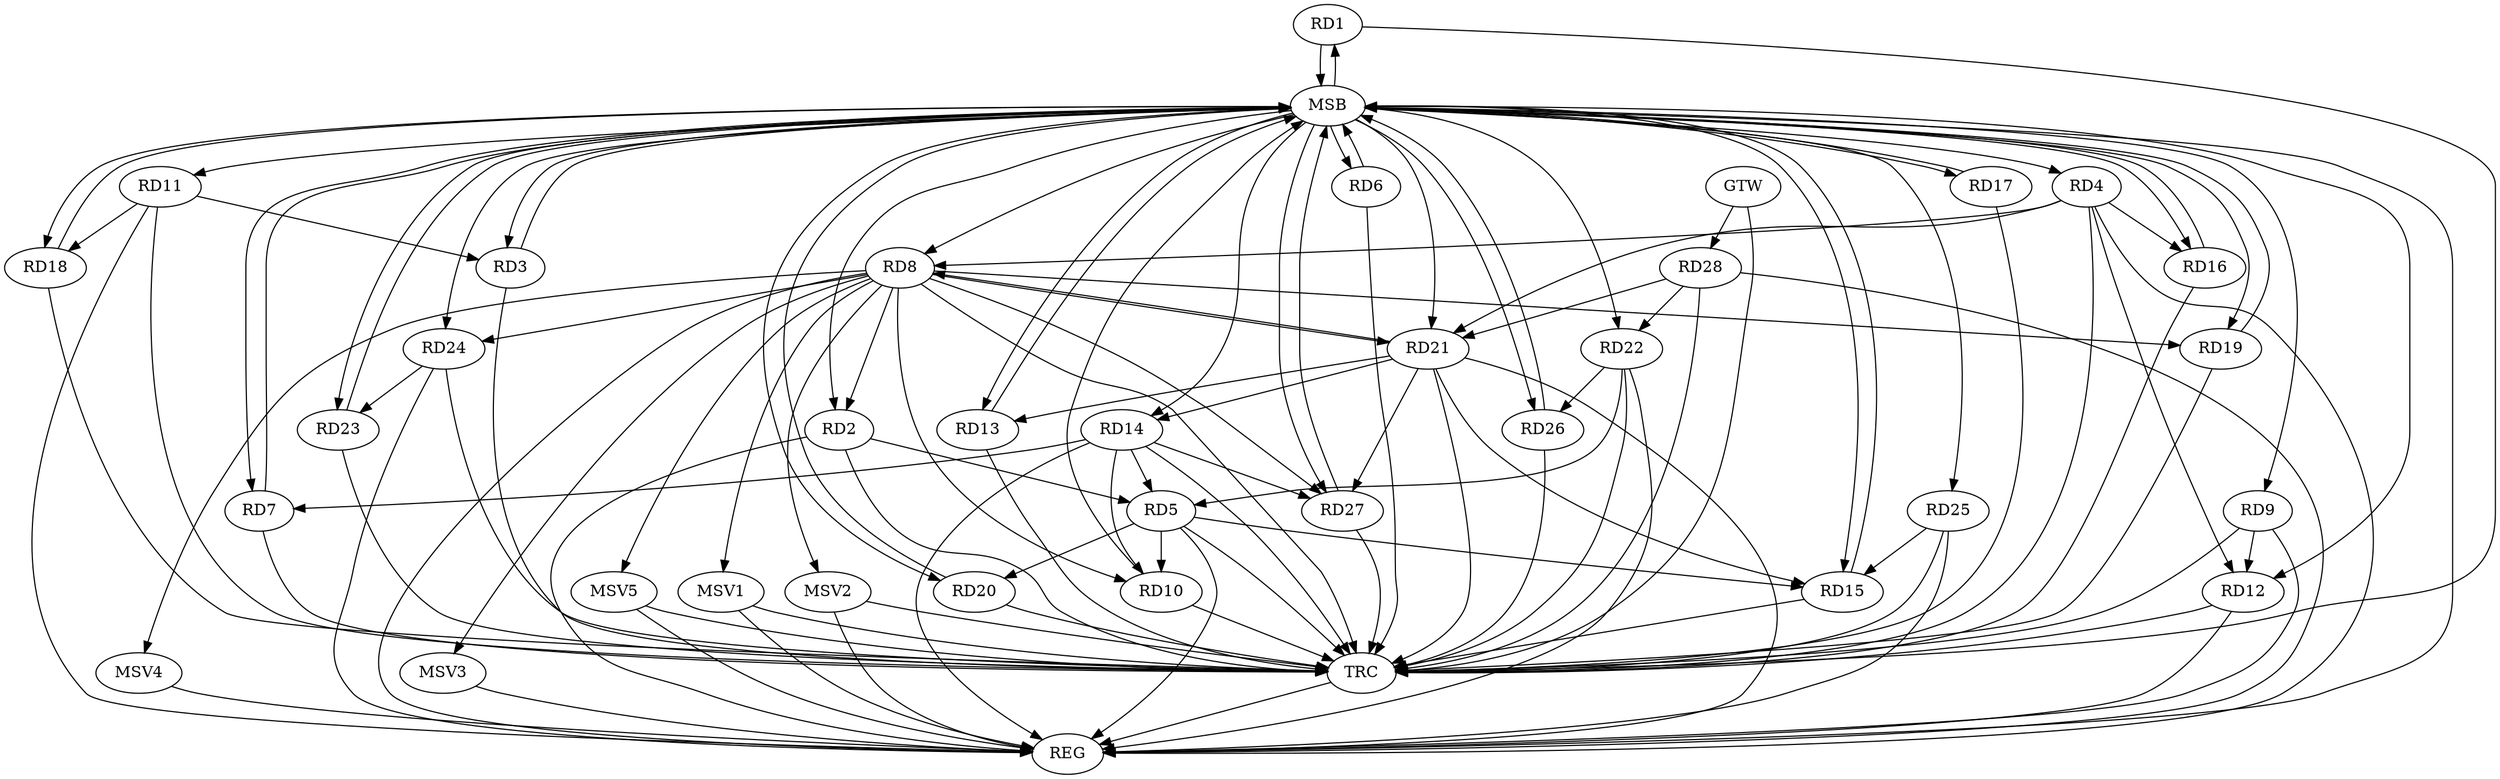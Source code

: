 strict digraph G {
  RD1 [ label="RD1" ];
  RD2 [ label="RD2" ];
  RD3 [ label="RD3" ];
  RD4 [ label="RD4" ];
  RD5 [ label="RD5" ];
  RD6 [ label="RD6" ];
  RD7 [ label="RD7" ];
  RD8 [ label="RD8" ];
  RD9 [ label="RD9" ];
  RD10 [ label="RD10" ];
  RD11 [ label="RD11" ];
  RD12 [ label="RD12" ];
  RD13 [ label="RD13" ];
  RD14 [ label="RD14" ];
  RD15 [ label="RD15" ];
  RD16 [ label="RD16" ];
  RD17 [ label="RD17" ];
  RD18 [ label="RD18" ];
  RD19 [ label="RD19" ];
  RD20 [ label="RD20" ];
  RD21 [ label="RD21" ];
  RD22 [ label="RD22" ];
  RD23 [ label="RD23" ];
  RD24 [ label="RD24" ];
  RD25 [ label="RD25" ];
  RD26 [ label="RD26" ];
  RD27 [ label="RD27" ];
  RD28 [ label="RD28" ];
  GTW [ label="GTW" ];
  REG [ label="REG" ];
  MSB [ label="MSB" ];
  TRC [ label="TRC" ];
  MSV1 [ label="MSV1" ];
  MSV2 [ label="MSV2" ];
  MSV3 [ label="MSV3" ];
  MSV4 [ label="MSV4" ];
  MSV5 [ label="MSV5" ];
  RD2 -> RD5;
  RD8 -> RD2;
  RD11 -> RD3;
  RD4 -> RD8;
  RD4 -> RD12;
  RD4 -> RD16;
  RD4 -> RD21;
  RD5 -> RD10;
  RD14 -> RD5;
  RD5 -> RD15;
  RD5 -> RD20;
  RD22 -> RD5;
  RD14 -> RD7;
  RD8 -> RD10;
  RD8 -> RD19;
  RD8 -> RD21;
  RD21 -> RD8;
  RD8 -> RD24;
  RD8 -> RD27;
  RD9 -> RD12;
  RD14 -> RD10;
  RD11 -> RD18;
  RD21 -> RD13;
  RD21 -> RD14;
  RD14 -> RD27;
  RD21 -> RD15;
  RD25 -> RD15;
  RD21 -> RD27;
  RD28 -> RD21;
  RD22 -> RD26;
  RD28 -> RD22;
  RD24 -> RD23;
  GTW -> RD28;
  RD2 -> REG;
  RD4 -> REG;
  RD5 -> REG;
  RD8 -> REG;
  RD9 -> REG;
  RD11 -> REG;
  RD12 -> REG;
  RD14 -> REG;
  RD21 -> REG;
  RD22 -> REG;
  RD24 -> REG;
  RD25 -> REG;
  RD28 -> REG;
  RD1 -> MSB;
  MSB -> RD23;
  MSB -> REG;
  RD3 -> MSB;
  MSB -> RD7;
  MSB -> RD20;
  RD6 -> MSB;
  MSB -> RD3;
  MSB -> RD4;
  MSB -> RD12;
  RD7 -> MSB;
  MSB -> RD8;
  MSB -> RD11;
  MSB -> RD15;
  MSB -> RD18;
  MSB -> RD26;
  RD10 -> MSB;
  MSB -> RD27;
  RD13 -> MSB;
  MSB -> RD6;
  MSB -> RD14;
  MSB -> RD21;
  RD15 -> MSB;
  RD16 -> MSB;
  RD17 -> MSB;
  MSB -> RD9;
  MSB -> RD13;
  MSB -> RD19;
  RD18 -> MSB;
  RD19 -> MSB;
  MSB -> RD1;
  RD20 -> MSB;
  MSB -> RD22;
  MSB -> RD24;
  RD23 -> MSB;
  MSB -> RD16;
  MSB -> RD25;
  RD26 -> MSB;
  MSB -> RD17;
  RD27 -> MSB;
  MSB -> RD2;
  RD1 -> TRC;
  RD2 -> TRC;
  RD3 -> TRC;
  RD4 -> TRC;
  RD5 -> TRC;
  RD6 -> TRC;
  RD7 -> TRC;
  RD8 -> TRC;
  RD9 -> TRC;
  RD10 -> TRC;
  RD11 -> TRC;
  RD12 -> TRC;
  RD13 -> TRC;
  RD14 -> TRC;
  RD15 -> TRC;
  RD16 -> TRC;
  RD17 -> TRC;
  RD18 -> TRC;
  RD19 -> TRC;
  RD20 -> TRC;
  RD21 -> TRC;
  RD22 -> TRC;
  RD23 -> TRC;
  RD24 -> TRC;
  RD25 -> TRC;
  RD26 -> TRC;
  RD27 -> TRC;
  RD28 -> TRC;
  GTW -> TRC;
  TRC -> REG;
  RD8 -> MSV1;
  MSV1 -> REG;
  MSV1 -> TRC;
  RD8 -> MSV2;
  MSV2 -> REG;
  MSV2 -> TRC;
  RD8 -> MSV3;
  MSV3 -> REG;
  RD8 -> MSV4;
  MSV4 -> REG;
  RD8 -> MSV5;
  MSV5 -> REG;
  MSV5 -> TRC;
}
